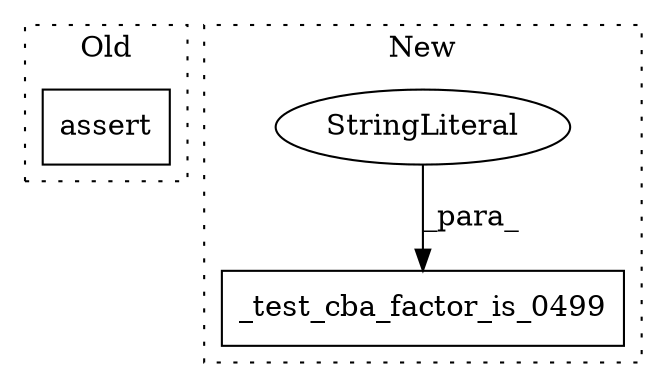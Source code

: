 digraph G {
subgraph cluster0 {
1 [label="assert" a="6" s="65940" l="7" shape="box"];
label = "Old";
style="dotted";
}
subgraph cluster1 {
2 [label="_test_cba_factor_is_0499" a="32" s="62115,62168" l="25,1" shape="box"];
3 [label="StringLiteral" a="45" s="62140" l="18" shape="ellipse"];
label = "New";
style="dotted";
}
3 -> 2 [label="_para_"];
}
